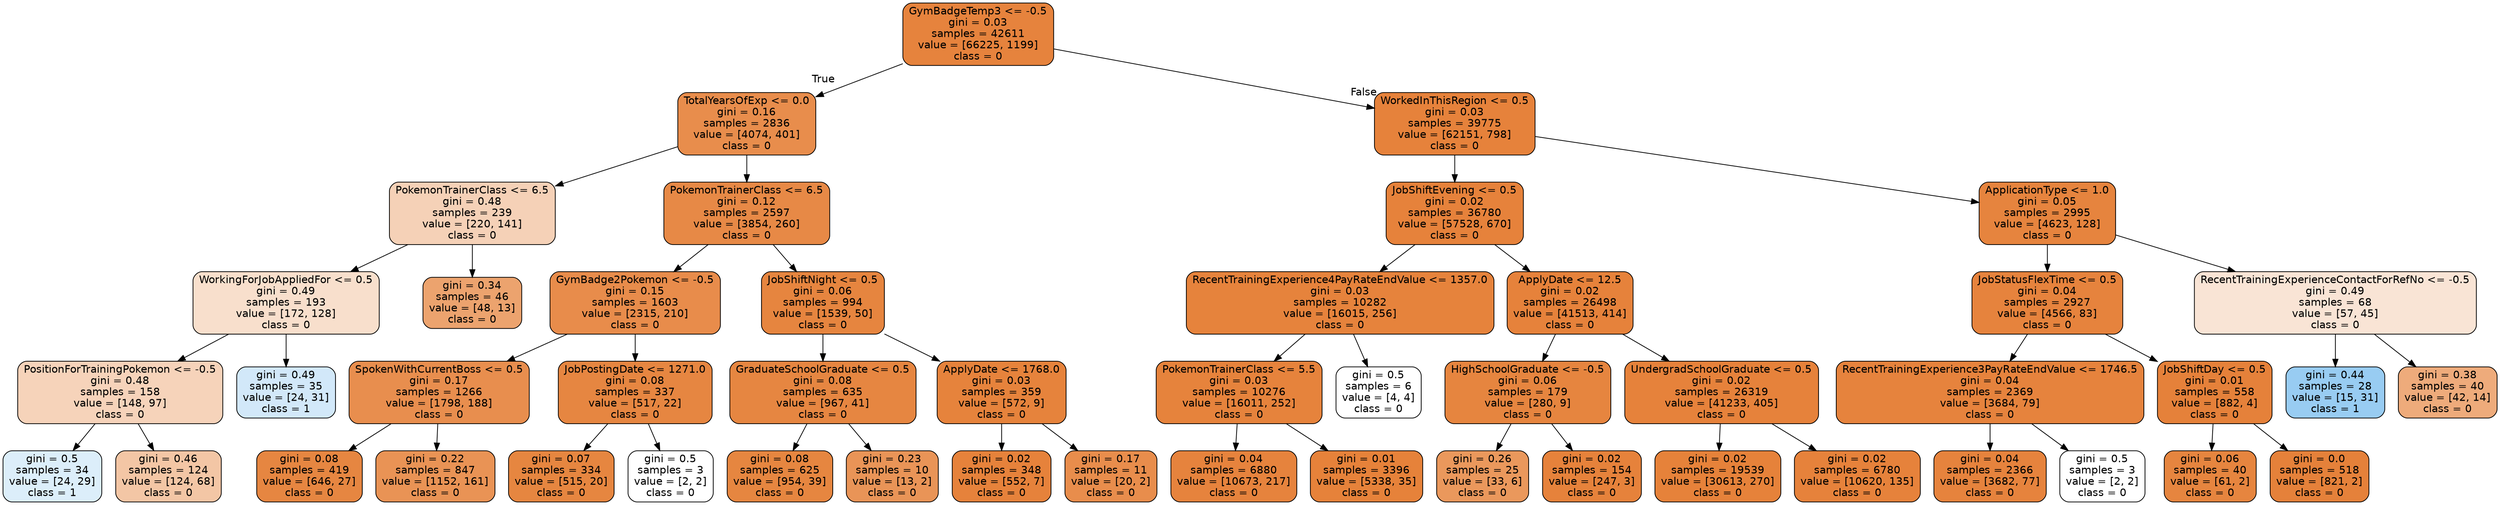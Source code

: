 digraph Tree {
node [shape=box, style="filled, rounded", color="black", fontname=helvetica] ;
edge [fontname=helvetica] ;
0 [label="GymBadgeTemp3 <= -0.5\ngini = 0.03\nsamples = 42611\nvalue = [66225, 1199]\nclass = 0", fillcolor="#e58139fa"] ;
1 [label="TotalYearsOfExp <= 0.0\ngini = 0.16\nsamples = 2836\nvalue = [4074, 401]\nclass = 0", fillcolor="#e58139e6"] ;
0 -> 1 [labeldistance=2.5, labelangle=45, headlabel="True"] ;
2 [label="PokemonTrainerClass <= 6.5\ngini = 0.48\nsamples = 239\nvalue = [220, 141]\nclass = 0", fillcolor="#e581395c"] ;
1 -> 2 ;
3 [label="WorkingForJobAppliedFor <= 0.5\ngini = 0.49\nsamples = 193\nvalue = [172, 128]\nclass = 0", fillcolor="#e5813941"] ;
2 -> 3 ;
4 [label="PositionForTrainingPokemon <= -0.5\ngini = 0.48\nsamples = 158\nvalue = [148, 97]\nclass = 0", fillcolor="#e5813958"] ;
3 -> 4 ;
5 [label="gini = 0.5\nsamples = 34\nvalue = [24, 29]\nclass = 1", fillcolor="#399de52c"] ;
4 -> 5 ;
6 [label="gini = 0.46\nsamples = 124\nvalue = [124, 68]\nclass = 0", fillcolor="#e5813973"] ;
4 -> 6 ;
7 [label="gini = 0.49\nsamples = 35\nvalue = [24, 31]\nclass = 1", fillcolor="#399de53a"] ;
3 -> 7 ;
8 [label="gini = 0.34\nsamples = 46\nvalue = [48, 13]\nclass = 0", fillcolor="#e58139ba"] ;
2 -> 8 ;
9 [label="PokemonTrainerClass <= 6.5\ngini = 0.12\nsamples = 2597\nvalue = [3854, 260]\nclass = 0", fillcolor="#e58139ee"] ;
1 -> 9 ;
10 [label="GymBadge2Pokemon <= -0.5\ngini = 0.15\nsamples = 1603\nvalue = [2315, 210]\nclass = 0", fillcolor="#e58139e8"] ;
9 -> 10 ;
11 [label="SpokenWithCurrentBoss <= 0.5\ngini = 0.17\nsamples = 1266\nvalue = [1798, 188]\nclass = 0", fillcolor="#e58139e4"] ;
10 -> 11 ;
12 [label="gini = 0.08\nsamples = 419\nvalue = [646, 27]\nclass = 0", fillcolor="#e58139f4"] ;
11 -> 12 ;
13 [label="gini = 0.22\nsamples = 847\nvalue = [1152, 161]\nclass = 0", fillcolor="#e58139db"] ;
11 -> 13 ;
14 [label="JobPostingDate <= 1271.0\ngini = 0.08\nsamples = 337\nvalue = [517, 22]\nclass = 0", fillcolor="#e58139f4"] ;
10 -> 14 ;
15 [label="gini = 0.07\nsamples = 334\nvalue = [515, 20]\nclass = 0", fillcolor="#e58139f5"] ;
14 -> 15 ;
16 [label="gini = 0.5\nsamples = 3\nvalue = [2, 2]\nclass = 0", fillcolor="#e5813900"] ;
14 -> 16 ;
17 [label="JobShiftNight <= 0.5\ngini = 0.06\nsamples = 994\nvalue = [1539, 50]\nclass = 0", fillcolor="#e58139f7"] ;
9 -> 17 ;
18 [label="GraduateSchoolGraduate <= 0.5\ngini = 0.08\nsamples = 635\nvalue = [967, 41]\nclass = 0", fillcolor="#e58139f4"] ;
17 -> 18 ;
19 [label="gini = 0.08\nsamples = 625\nvalue = [954, 39]\nclass = 0", fillcolor="#e58139f5"] ;
18 -> 19 ;
20 [label="gini = 0.23\nsamples = 10\nvalue = [13, 2]\nclass = 0", fillcolor="#e58139d8"] ;
18 -> 20 ;
21 [label="ApplyDate <= 1768.0\ngini = 0.03\nsamples = 359\nvalue = [572, 9]\nclass = 0", fillcolor="#e58139fb"] ;
17 -> 21 ;
22 [label="gini = 0.02\nsamples = 348\nvalue = [552, 7]\nclass = 0", fillcolor="#e58139fc"] ;
21 -> 22 ;
23 [label="gini = 0.17\nsamples = 11\nvalue = [20, 2]\nclass = 0", fillcolor="#e58139e6"] ;
21 -> 23 ;
24 [label="WorkedInThisRegion <= 0.5\ngini = 0.03\nsamples = 39775\nvalue = [62151, 798]\nclass = 0", fillcolor="#e58139fc"] ;
0 -> 24 [labeldistance=2.5, labelangle=-45, headlabel="False"] ;
25 [label="JobShiftEvening <= 0.5\ngini = 0.02\nsamples = 36780\nvalue = [57528, 670]\nclass = 0", fillcolor="#e58139fc"] ;
24 -> 25 ;
26 [label="RecentTrainingExperience4PayRateEndValue <= 1357.0\ngini = 0.03\nsamples = 10282\nvalue = [16015, 256]\nclass = 0", fillcolor="#e58139fb"] ;
25 -> 26 ;
27 [label="PokemonTrainerClass <= 5.5\ngini = 0.03\nsamples = 10276\nvalue = [16011, 252]\nclass = 0", fillcolor="#e58139fb"] ;
26 -> 27 ;
28 [label="gini = 0.04\nsamples = 6880\nvalue = [10673, 217]\nclass = 0", fillcolor="#e58139fa"] ;
27 -> 28 ;
29 [label="gini = 0.01\nsamples = 3396\nvalue = [5338, 35]\nclass = 0", fillcolor="#e58139fd"] ;
27 -> 29 ;
30 [label="gini = 0.5\nsamples = 6\nvalue = [4, 4]\nclass = 0", fillcolor="#e5813900"] ;
26 -> 30 ;
31 [label="ApplyDate <= 12.5\ngini = 0.02\nsamples = 26498\nvalue = [41513, 414]\nclass = 0", fillcolor="#e58139fc"] ;
25 -> 31 ;
32 [label="HighSchoolGraduate <= -0.5\ngini = 0.06\nsamples = 179\nvalue = [280, 9]\nclass = 0", fillcolor="#e58139f7"] ;
31 -> 32 ;
33 [label="gini = 0.26\nsamples = 25\nvalue = [33, 6]\nclass = 0", fillcolor="#e58139d1"] ;
32 -> 33 ;
34 [label="gini = 0.02\nsamples = 154\nvalue = [247, 3]\nclass = 0", fillcolor="#e58139fc"] ;
32 -> 34 ;
35 [label="UndergradSchoolGraduate <= 0.5\ngini = 0.02\nsamples = 26319\nvalue = [41233, 405]\nclass = 0", fillcolor="#e58139fc"] ;
31 -> 35 ;
36 [label="gini = 0.02\nsamples = 19539\nvalue = [30613, 270]\nclass = 0", fillcolor="#e58139fd"] ;
35 -> 36 ;
37 [label="gini = 0.02\nsamples = 6780\nvalue = [10620, 135]\nclass = 0", fillcolor="#e58139fc"] ;
35 -> 37 ;
38 [label="ApplicationType <= 1.0\ngini = 0.05\nsamples = 2995\nvalue = [4623, 128]\nclass = 0", fillcolor="#e58139f8"] ;
24 -> 38 ;
39 [label="JobStatusFlexTime <= 0.5\ngini = 0.04\nsamples = 2927\nvalue = [4566, 83]\nclass = 0", fillcolor="#e58139fa"] ;
38 -> 39 ;
40 [label="RecentTrainingExperience3PayRateEndValue <= 1746.5\ngini = 0.04\nsamples = 2369\nvalue = [3684, 79]\nclass = 0", fillcolor="#e58139fa"] ;
39 -> 40 ;
41 [label="gini = 0.04\nsamples = 2366\nvalue = [3682, 77]\nclass = 0", fillcolor="#e58139fa"] ;
40 -> 41 ;
42 [label="gini = 0.5\nsamples = 3\nvalue = [2, 2]\nclass = 0", fillcolor="#e5813900"] ;
40 -> 42 ;
43 [label="JobShiftDay <= 0.5\ngini = 0.01\nsamples = 558\nvalue = [882, 4]\nclass = 0", fillcolor="#e58139fe"] ;
39 -> 43 ;
44 [label="gini = 0.06\nsamples = 40\nvalue = [61, 2]\nclass = 0", fillcolor="#e58139f7"] ;
43 -> 44 ;
45 [label="gini = 0.0\nsamples = 518\nvalue = [821, 2]\nclass = 0", fillcolor="#e58139fe"] ;
43 -> 45 ;
46 [label="RecentTrainingExperienceContactForRefNo <= -0.5\ngini = 0.49\nsamples = 68\nvalue = [57, 45]\nclass = 0", fillcolor="#e5813936"] ;
38 -> 46 ;
47 [label="gini = 0.44\nsamples = 28\nvalue = [15, 31]\nclass = 1", fillcolor="#399de584"] ;
46 -> 47 ;
48 [label="gini = 0.38\nsamples = 40\nvalue = [42, 14]\nclass = 0", fillcolor="#e58139aa"] ;
46 -> 48 ;
}